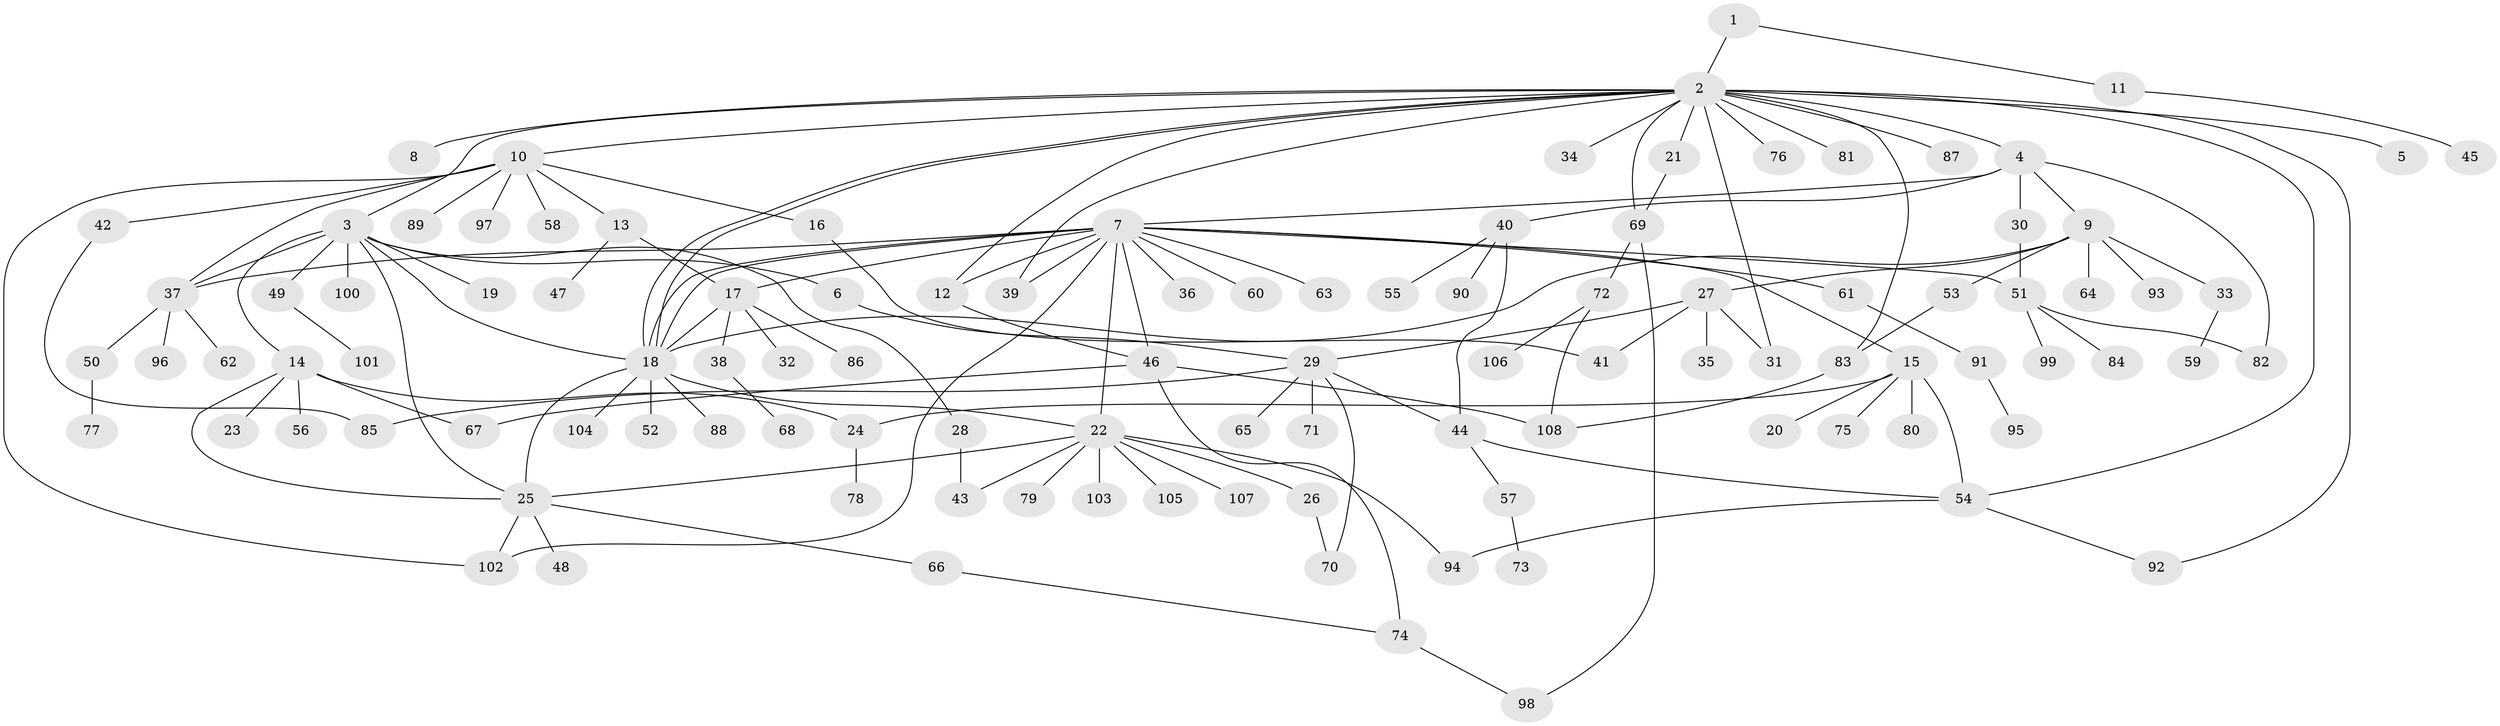 // coarse degree distribution, {2: 0.22727272727272727, 4: 0.13636363636363635, 5: 0.06818181818181818, 11: 0.022727272727272728, 3: 0.045454545454545456, 6: 0.06818181818181818, 1: 0.3181818181818182, 14: 0.022727272727272728, 8: 0.045454545454545456, 7: 0.045454545454545456}
// Generated by graph-tools (version 1.1) at 2025/36/03/04/25 23:36:55]
// undirected, 108 vertices, 146 edges
graph export_dot {
  node [color=gray90,style=filled];
  1;
  2;
  3;
  4;
  5;
  6;
  7;
  8;
  9;
  10;
  11;
  12;
  13;
  14;
  15;
  16;
  17;
  18;
  19;
  20;
  21;
  22;
  23;
  24;
  25;
  26;
  27;
  28;
  29;
  30;
  31;
  32;
  33;
  34;
  35;
  36;
  37;
  38;
  39;
  40;
  41;
  42;
  43;
  44;
  45;
  46;
  47;
  48;
  49;
  50;
  51;
  52;
  53;
  54;
  55;
  56;
  57;
  58;
  59;
  60;
  61;
  62;
  63;
  64;
  65;
  66;
  67;
  68;
  69;
  70;
  71;
  72;
  73;
  74;
  75;
  76;
  77;
  78;
  79;
  80;
  81;
  82;
  83;
  84;
  85;
  86;
  87;
  88;
  89;
  90;
  91;
  92;
  93;
  94;
  95;
  96;
  97;
  98;
  99;
  100;
  101;
  102;
  103;
  104;
  105;
  106;
  107;
  108;
  1 -- 2;
  1 -- 11;
  2 -- 3;
  2 -- 4;
  2 -- 5;
  2 -- 8;
  2 -- 10;
  2 -- 12;
  2 -- 18;
  2 -- 18;
  2 -- 21;
  2 -- 31;
  2 -- 34;
  2 -- 39;
  2 -- 54;
  2 -- 69;
  2 -- 76;
  2 -- 81;
  2 -- 83;
  2 -- 87;
  2 -- 92;
  3 -- 6;
  3 -- 14;
  3 -- 18;
  3 -- 19;
  3 -- 25;
  3 -- 28;
  3 -- 37;
  3 -- 49;
  3 -- 100;
  4 -- 7;
  4 -- 9;
  4 -- 30;
  4 -- 40;
  4 -- 82;
  6 -- 29;
  7 -- 12;
  7 -- 15;
  7 -- 17;
  7 -- 18;
  7 -- 18;
  7 -- 22;
  7 -- 36;
  7 -- 37;
  7 -- 39;
  7 -- 46;
  7 -- 51;
  7 -- 60;
  7 -- 61;
  7 -- 63;
  7 -- 102;
  9 -- 18;
  9 -- 27;
  9 -- 33;
  9 -- 53;
  9 -- 64;
  9 -- 93;
  10 -- 13;
  10 -- 16;
  10 -- 37;
  10 -- 42;
  10 -- 58;
  10 -- 89;
  10 -- 97;
  10 -- 102;
  11 -- 45;
  12 -- 46;
  13 -- 17;
  13 -- 47;
  14 -- 23;
  14 -- 24;
  14 -- 25;
  14 -- 56;
  14 -- 67;
  15 -- 20;
  15 -- 24;
  15 -- 54;
  15 -- 75;
  15 -- 80;
  16 -- 41;
  17 -- 18;
  17 -- 32;
  17 -- 38;
  17 -- 86;
  18 -- 22;
  18 -- 25;
  18 -- 52;
  18 -- 88;
  18 -- 104;
  21 -- 69;
  22 -- 25;
  22 -- 26;
  22 -- 43;
  22 -- 79;
  22 -- 94;
  22 -- 103;
  22 -- 105;
  22 -- 107;
  24 -- 78;
  25 -- 48;
  25 -- 66;
  25 -- 102;
  26 -- 70;
  27 -- 29;
  27 -- 31;
  27 -- 35;
  27 -- 41;
  28 -- 43;
  29 -- 44;
  29 -- 65;
  29 -- 70;
  29 -- 71;
  29 -- 85;
  30 -- 51;
  33 -- 59;
  37 -- 50;
  37 -- 62;
  37 -- 96;
  38 -- 68;
  40 -- 44;
  40 -- 55;
  40 -- 90;
  42 -- 85;
  44 -- 54;
  44 -- 57;
  46 -- 67;
  46 -- 74;
  46 -- 108;
  49 -- 101;
  50 -- 77;
  51 -- 82;
  51 -- 84;
  51 -- 99;
  53 -- 83;
  54 -- 92;
  54 -- 94;
  57 -- 73;
  61 -- 91;
  66 -- 74;
  69 -- 72;
  69 -- 98;
  72 -- 106;
  72 -- 108;
  74 -- 98;
  83 -- 108;
  91 -- 95;
}
